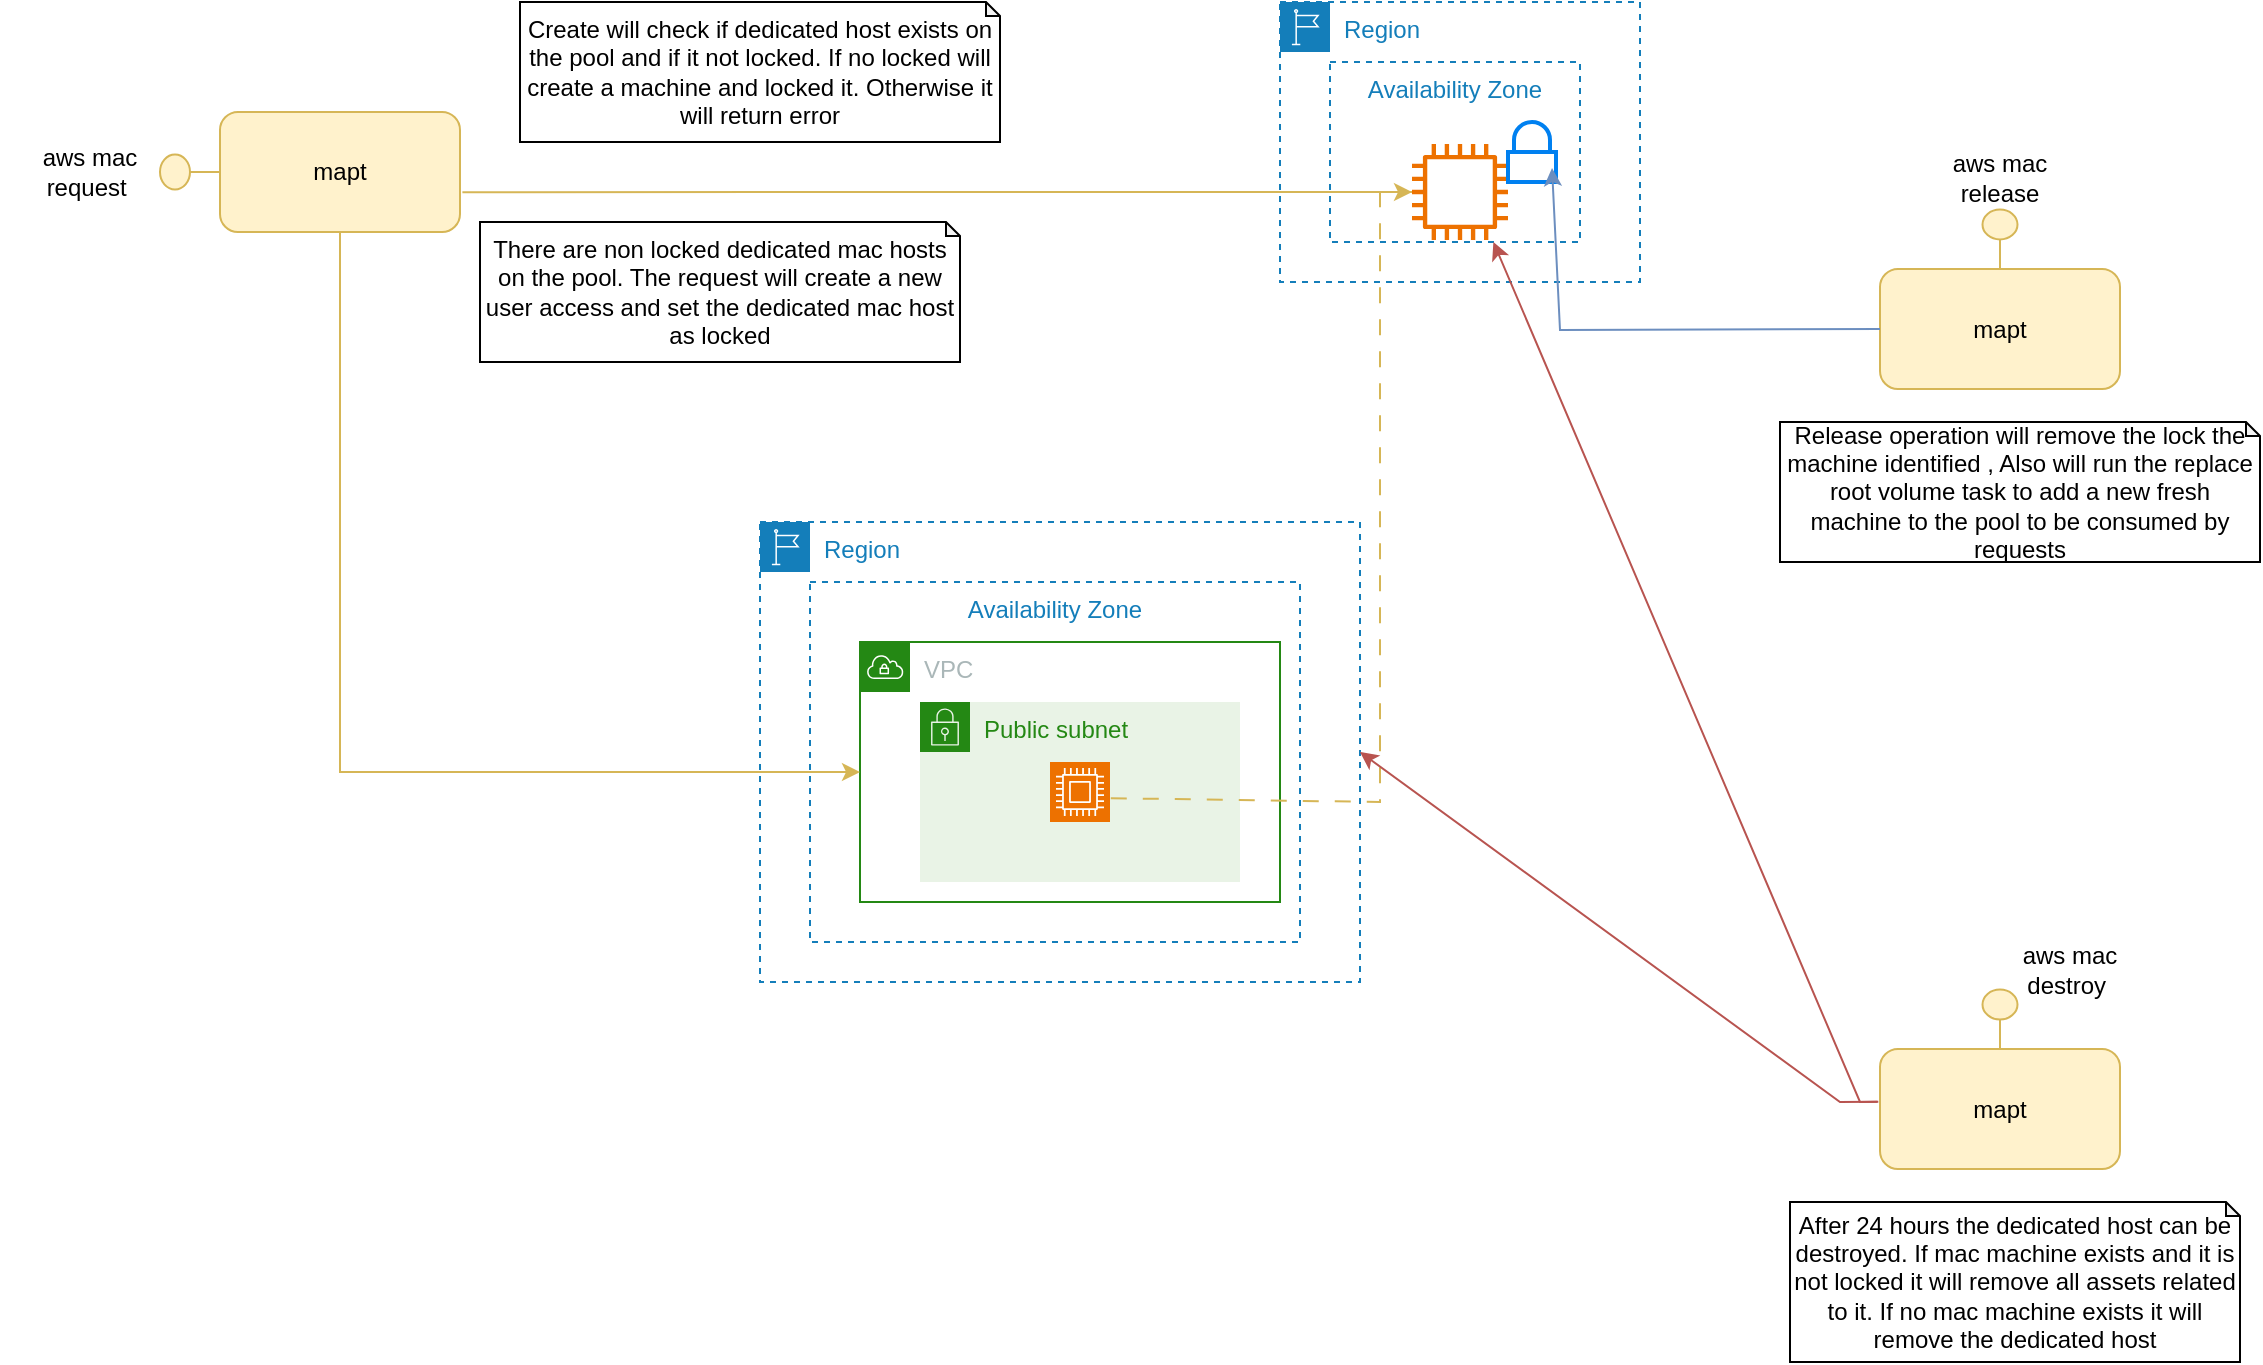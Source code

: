<mxfile version="25.0.1">
  <diagram name="Page-1" id="HCCeLgF3u2wsznChbjZz">
    <mxGraphModel dx="1434" dy="871" grid="1" gridSize="10" guides="1" tooltips="1" connect="1" arrows="1" fold="1" page="1" pageScale="1" pageWidth="850" pageHeight="1100" math="0" shadow="0">
      <root>
        <mxCell id="0" />
        <mxCell id="1" parent="0" />
        <mxCell id="8eKJjQFtxxqqUZYlddDC-1" value="mapt" style="rounded=1;whiteSpace=wrap;html=1;fillColor=#fff2cc;strokeColor=#d6b656;" parent="1" vertex="1">
          <mxGeometry x="130" y="105" width="120" height="60" as="geometry" />
        </mxCell>
        <mxCell id="8eKJjQFtxxqqUZYlddDC-2" value="" style="html=1;outlineConnect=0;whiteSpace=wrap;fillColor=#fff2cc;shape=mxgraph.archimate3.interface;rotation=-180;strokeColor=#d6b656;" parent="1" vertex="1">
          <mxGeometry x="100" y="126.25" width="30" height="17.5" as="geometry" />
        </mxCell>
        <mxCell id="8eKJjQFtxxqqUZYlddDC-3" value="aws mac request&amp;nbsp;" style="text;html=1;strokeColor=none;fillColor=none;align=center;verticalAlign=middle;whiteSpace=wrap;rounded=0;" parent="1" vertex="1">
          <mxGeometry x="20" y="95" width="90" height="80" as="geometry" />
        </mxCell>
        <mxCell id="8eKJjQFtxxqqUZYlddDC-6" value="Region" style="points=[[0,0],[0.25,0],[0.5,0],[0.75,0],[1,0],[1,0.25],[1,0.5],[1,0.75],[1,1],[0.75,1],[0.5,1],[0.25,1],[0,1],[0,0.75],[0,0.5],[0,0.25]];outlineConnect=0;gradientColor=none;html=1;whiteSpace=wrap;fontSize=12;fontStyle=0;container=1;pointerEvents=0;collapsible=0;recursiveResize=0;shape=mxgraph.aws4.group;grIcon=mxgraph.aws4.group_region;strokeColor=#147EBA;fillColor=none;verticalAlign=top;align=left;spacingLeft=30;fontColor=#147EBA;dashed=1;" parent="1" vertex="1">
          <mxGeometry x="660" y="50" width="180" height="140" as="geometry" />
        </mxCell>
        <mxCell id="8eKJjQFtxxqqUZYlddDC-8" value="" style="sketch=0;outlineConnect=0;fontColor=#232F3E;gradientColor=none;fillColor=#ED7100;strokeColor=none;dashed=0;verticalLabelPosition=bottom;verticalAlign=top;align=center;html=1;fontSize=12;fontStyle=0;aspect=fixed;pointerEvents=1;shape=mxgraph.aws4.instance2;" parent="8eKJjQFtxxqqUZYlddDC-6" vertex="1">
          <mxGeometry x="66" y="71" width="48" height="48" as="geometry" />
        </mxCell>
        <mxCell id="8eKJjQFtxxqqUZYlddDC-7" value="Availability Zone" style="fillColor=none;strokeColor=#147EBA;dashed=1;verticalAlign=top;fontStyle=0;fontColor=#147EBA;whiteSpace=wrap;html=1;" parent="8eKJjQFtxxqqUZYlddDC-6" vertex="1">
          <mxGeometry x="25" y="30" width="125" height="90" as="geometry" />
        </mxCell>
        <mxCell id="U_DuvF595YCXg4b5Ppq2-1" value="" style="html=1;verticalLabelPosition=bottom;align=center;labelBackgroundColor=#ffffff;verticalAlign=top;strokeWidth=2;strokeColor=#0080F0;shadow=0;dashed=0;shape=mxgraph.ios7.icons.locked;" parent="8eKJjQFtxxqqUZYlddDC-6" vertex="1">
          <mxGeometry x="114" y="60" width="24" height="30" as="geometry" />
        </mxCell>
        <mxCell id="8eKJjQFtxxqqUZYlddDC-9" value="" style="endArrow=classic;html=1;rounded=0;exitX=1.01;exitY=0.668;exitDx=0;exitDy=0;exitPerimeter=0;fillColor=#fff2cc;strokeColor=#d6b656;" parent="1" source="8eKJjQFtxxqqUZYlddDC-1" target="8eKJjQFtxxqqUZYlddDC-8" edge="1">
          <mxGeometry width="50" height="50" relative="1" as="geometry">
            <mxPoint x="400" y="380" as="sourcePoint" />
            <mxPoint x="450" y="330" as="targetPoint" />
          </mxGeometry>
        </mxCell>
        <mxCell id="8eKJjQFtxxqqUZYlddDC-10" value="Create will check if dedicated host exists on the pool and if it not locked. If no locked will create a machine and locked it. Otherwise it will return error" style="shape=note;whiteSpace=wrap;html=1;backgroundOutline=1;darkOpacity=0.05;size=7;" parent="1" vertex="1">
          <mxGeometry x="280" y="50" width="240" height="70" as="geometry" />
        </mxCell>
        <mxCell id="8eKJjQFtxxqqUZYlddDC-19" value="Region" style="points=[[0,0],[0.25,0],[0.5,0],[0.75,0],[1,0],[1,0.25],[1,0.5],[1,0.75],[1,1],[0.75,1],[0.5,1],[0.25,1],[0,1],[0,0.75],[0,0.5],[0,0.25]];outlineConnect=0;gradientColor=none;html=1;whiteSpace=wrap;fontSize=12;fontStyle=0;container=1;pointerEvents=0;collapsible=0;recursiveResize=0;shape=mxgraph.aws4.group;grIcon=mxgraph.aws4.group_region;strokeColor=#147EBA;fillColor=none;verticalAlign=top;align=left;spacingLeft=30;fontColor=#147EBA;dashed=1;" parent="1" vertex="1">
          <mxGeometry x="400" y="310" width="300" height="230" as="geometry" />
        </mxCell>
        <mxCell id="8eKJjQFtxxqqUZYlddDC-20" value="Availability Zone" style="fillColor=none;strokeColor=#147EBA;dashed=1;verticalAlign=top;fontStyle=0;fontColor=#147EBA;whiteSpace=wrap;html=1;" parent="8eKJjQFtxxqqUZYlddDC-19" vertex="1">
          <mxGeometry x="25" y="30" width="245" height="180" as="geometry" />
        </mxCell>
        <mxCell id="8eKJjQFtxxqqUZYlddDC-22" value="VPC" style="points=[[0,0],[0.25,0],[0.5,0],[0.75,0],[1,0],[1,0.25],[1,0.5],[1,0.75],[1,1],[0.75,1],[0.5,1],[0.25,1],[0,1],[0,0.75],[0,0.5],[0,0.25]];outlineConnect=0;gradientColor=none;html=1;whiteSpace=wrap;fontSize=12;fontStyle=0;container=1;pointerEvents=0;collapsible=0;recursiveResize=0;shape=mxgraph.aws4.group;grIcon=mxgraph.aws4.group_vpc;strokeColor=#248814;fillColor=none;verticalAlign=top;align=left;spacingLeft=30;fontColor=#AAB7B8;dashed=0;" parent="8eKJjQFtxxqqUZYlddDC-19" vertex="1">
          <mxGeometry x="50" y="60" width="210" height="130" as="geometry" />
        </mxCell>
        <mxCell id="8eKJjQFtxxqqUZYlddDC-24" value="Public subnet" style="points=[[0,0],[0.25,0],[0.5,0],[0.75,0],[1,0],[1,0.25],[1,0.5],[1,0.75],[1,1],[0.75,1],[0.5,1],[0.25,1],[0,1],[0,0.75],[0,0.5],[0,0.25]];outlineConnect=0;gradientColor=none;html=1;whiteSpace=wrap;fontSize=12;fontStyle=0;container=1;pointerEvents=0;collapsible=0;recursiveResize=0;shape=mxgraph.aws4.group;grIcon=mxgraph.aws4.group_security_group;grStroke=0;strokeColor=#248814;fillColor=#E9F3E6;verticalAlign=top;align=left;spacingLeft=30;fontColor=#248814;dashed=0;" parent="8eKJjQFtxxqqUZYlddDC-19" vertex="1">
          <mxGeometry x="80" y="90" width="160" height="90" as="geometry" />
        </mxCell>
        <mxCell id="8eKJjQFtxxqqUZYlddDC-25" value="" style="sketch=0;points=[[0,0,0],[0.25,0,0],[0.5,0,0],[0.75,0,0],[1,0,0],[0,1,0],[0.25,1,0],[0.5,1,0],[0.75,1,0],[1,1,0],[0,0.25,0],[0,0.5,0],[0,0.75,0],[1,0.25,0],[1,0.5,0],[1,0.75,0]];outlineConnect=0;fontColor=#232F3E;fillColor=#ED7100;strokeColor=#ffffff;dashed=0;verticalLabelPosition=bottom;verticalAlign=top;align=center;html=1;fontSize=12;fontStyle=0;aspect=fixed;shape=mxgraph.aws4.resourceIcon;resIcon=mxgraph.aws4.compute;" parent="8eKJjQFtxxqqUZYlddDC-19" vertex="1">
          <mxGeometry x="145" y="120" width="30" height="30" as="geometry" />
        </mxCell>
        <mxCell id="8eKJjQFtxxqqUZYlddDC-27" value="" style="endArrow=none;html=1;rounded=0;exitX=1.013;exitY=0.603;exitDx=0;exitDy=0;exitPerimeter=0;fillColor=#fff2cc;strokeColor=#d6b656;dashed=1;dashPattern=8 8;" parent="1" source="8eKJjQFtxxqqUZYlddDC-25" target="8eKJjQFtxxqqUZYlddDC-8" edge="1">
          <mxGeometry width="50" height="50" relative="1" as="geometry">
            <mxPoint x="580" y="440" as="sourcePoint" />
            <mxPoint x="460" y="360" as="targetPoint" />
            <Array as="points">
              <mxPoint x="710" y="450" />
              <mxPoint x="710" y="290" />
              <mxPoint x="710" y="145" />
            </Array>
          </mxGeometry>
        </mxCell>
        <mxCell id="8eKJjQFtxxqqUZYlddDC-28" value="There are non locked dedicated mac hosts on the pool. The request will create a new user access and set the dedicated mac host as locked" style="shape=note;whiteSpace=wrap;html=1;backgroundOutline=1;darkOpacity=0.05;size=7;" parent="1" vertex="1">
          <mxGeometry x="260" y="160" width="240" height="70" as="geometry" />
        </mxCell>
        <mxCell id="8eKJjQFtxxqqUZYlddDC-29" value="" style="endArrow=classic;html=1;rounded=0;exitX=0.5;exitY=1;exitDx=0;exitDy=0;fillColor=#fff2cc;strokeColor=#d6b656;" parent="1" source="8eKJjQFtxxqqUZYlddDC-1" target="8eKJjQFtxxqqUZYlddDC-22" edge="1">
          <mxGeometry width="50" height="50" relative="1" as="geometry">
            <mxPoint x="349.16" y="365.04" as="sourcePoint" />
            <mxPoint x="616" y="155" as="targetPoint" />
            <Array as="points">
              <mxPoint x="190" y="435" />
            </Array>
          </mxGeometry>
        </mxCell>
        <mxCell id="8eKJjQFtxxqqUZYlddDC-63" value="mapt" style="rounded=1;whiteSpace=wrap;html=1;fillColor=#fff2cc;strokeColor=#d6b656;" parent="1" vertex="1">
          <mxGeometry x="960" y="573.5" width="120" height="60" as="geometry" />
        </mxCell>
        <mxCell id="8eKJjQFtxxqqUZYlddDC-64" value="" style="html=1;outlineConnect=0;whiteSpace=wrap;fillColor=#fff2cc;shape=mxgraph.archimate3.interface;rotation=-90;strokeColor=#d6b656;" parent="1" vertex="1">
          <mxGeometry x="1005" y="550" width="30" height="17.5" as="geometry" />
        </mxCell>
        <mxCell id="8eKJjQFtxxqqUZYlddDC-65" value="aws mac destroy&amp;nbsp;" style="text;html=1;strokeColor=none;fillColor=none;align=center;verticalAlign=middle;whiteSpace=wrap;rounded=0;" parent="1" vertex="1">
          <mxGeometry x="1010" y="493.5" width="90" height="80" as="geometry" />
        </mxCell>
        <mxCell id="8eKJjQFtxxqqUZYlddDC-69" value="After 24 hours the dedicated host can be destroyed. If mac machine exists and it is not locked it will remove all assets related to it. If no mac machine exists it will remove the dedicated host" style="shape=note;whiteSpace=wrap;html=1;backgroundOutline=1;darkOpacity=0.05;size=7;" parent="1" vertex="1">
          <mxGeometry x="915" y="650" width="225" height="80" as="geometry" />
        </mxCell>
        <mxCell id="U_DuvF595YCXg4b5Ppq2-4" value="mapt" style="rounded=1;whiteSpace=wrap;html=1;fillColor=#fff2cc;strokeColor=#d6b656;" parent="1" vertex="1">
          <mxGeometry x="960" y="183.5" width="120" height="60" as="geometry" />
        </mxCell>
        <mxCell id="U_DuvF595YCXg4b5Ppq2-5" value="" style="html=1;outlineConnect=0;whiteSpace=wrap;fillColor=#fff2cc;shape=mxgraph.archimate3.interface;rotation=-90;strokeColor=#d6b656;" parent="1" vertex="1">
          <mxGeometry x="1005" y="160" width="30" height="17.5" as="geometry" />
        </mxCell>
        <mxCell id="8eKJjQFtxxqqUZYlddDC-68" value="" style="endArrow=classic;html=1;rounded=0;exitX=-0.007;exitY=0.439;exitDx=0;exitDy=0;fillColor=#f8cecc;strokeColor=#b85450;entryX=1;entryY=0.5;entryDx=0;entryDy=0;exitPerimeter=0;" parent="1" source="8eKJjQFtxxqqUZYlddDC-63" target="8eKJjQFtxxqqUZYlddDC-19" edge="1">
          <mxGeometry width="50" height="50" relative="1" as="geometry">
            <mxPoint x="560" y="1020" as="sourcePoint" />
            <mxPoint x="654" y="134.294" as="targetPoint" />
            <Array as="points">
              <mxPoint x="940" y="600" />
            </Array>
          </mxGeometry>
        </mxCell>
        <mxCell id="U_DuvF595YCXg4b5Ppq2-6" value="" style="endArrow=classic;html=1;rounded=0;exitX=-0.011;exitY=0.439;exitDx=0;exitDy=0;fillColor=#f8cecc;strokeColor=#b85450;exitPerimeter=0;" parent="1" source="8eKJjQFtxxqqUZYlddDC-63" target="8eKJjQFtxxqqUZYlddDC-7" edge="1">
          <mxGeometry width="50" height="50" relative="1" as="geometry">
            <mxPoint x="969" y="610" as="sourcePoint" />
            <mxPoint x="840" y="340" as="targetPoint" />
            <Array as="points">
              <mxPoint x="950" y="600" />
            </Array>
          </mxGeometry>
        </mxCell>
        <mxCell id="U_DuvF595YCXg4b5Ppq2-8" value="aws mac release" style="text;html=1;strokeColor=none;fillColor=none;align=center;verticalAlign=middle;whiteSpace=wrap;rounded=0;" parent="1" vertex="1">
          <mxGeometry x="975" y="97.5" width="90" height="80" as="geometry" />
        </mxCell>
        <mxCell id="U_DuvF595YCXg4b5Ppq2-9" value="" style="endArrow=classic;html=1;rounded=0;exitX=0;exitY=0.5;exitDx=0;exitDy=0;fillColor=#dae8fc;strokeColor=#6c8ebf;entryX=0.917;entryY=0.767;entryDx=0;entryDy=0;entryPerimeter=0;" parent="1" source="U_DuvF595YCXg4b5Ppq2-4" target="U_DuvF595YCXg4b5Ppq2-1" edge="1">
          <mxGeometry width="50" height="50" relative="1" as="geometry">
            <mxPoint x="969" y="610" as="sourcePoint" />
            <mxPoint x="668" y="180" as="targetPoint" />
            <Array as="points">
              <mxPoint x="800" y="214" />
            </Array>
          </mxGeometry>
        </mxCell>
        <mxCell id="U_DuvF595YCXg4b5Ppq2-11" value="Release operation will remove the lock the machine identified , Also will run the replace root volume task to add a new fresh machine to the pool to be consumed by requests" style="shape=note;whiteSpace=wrap;html=1;backgroundOutline=1;darkOpacity=0.05;size=7;" parent="1" vertex="1">
          <mxGeometry x="910" y="260" width="240" height="70" as="geometry" />
        </mxCell>
      </root>
    </mxGraphModel>
  </diagram>
</mxfile>
